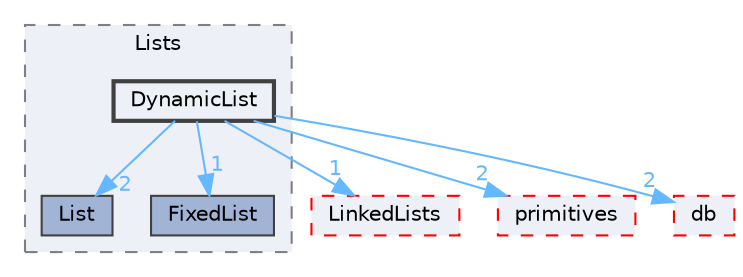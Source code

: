 digraph "src/OpenFOAM/containers/Lists/DynamicList"
{
 // LATEX_PDF_SIZE
  bgcolor="transparent";
  edge [fontname=Helvetica,fontsize=10,labelfontname=Helvetica,labelfontsize=10];
  node [fontname=Helvetica,fontsize=10,shape=box,height=0.2,width=0.4];
  compound=true
  subgraph clusterdir_f87fe3b02e96c330e8a853ff310f1666 {
    graph [ bgcolor="#edf0f7", pencolor="grey50", label="Lists", fontname=Helvetica,fontsize=10 style="filled,dashed", URL="dir_f87fe3b02e96c330e8a853ff310f1666.html",tooltip=""]
  dir_03aa4c8470f056a9cdca8307712625bf [label="List", fillcolor="#a2b4d6", color="grey25", style="filled", URL="dir_03aa4c8470f056a9cdca8307712625bf.html",tooltip=""];
  dir_8ae708bd051dd27b69149ee282cd159a [label="FixedList", fillcolor="#a2b4d6", color="grey25", style="filled", URL="dir_8ae708bd051dd27b69149ee282cd159a.html",tooltip=""];
  dir_a20ab38044f60e4dac365f73757378d6 [label="DynamicList", fillcolor="#edf0f7", color="grey25", style="filled,bold", URL="dir_a20ab38044f60e4dac365f73757378d6.html",tooltip=""];
  }
  dir_1ceeb2d59d8f320bd70a3a0eeca6c137 [label="LinkedLists", fillcolor="#edf0f7", color="red", style="filled,dashed", URL="dir_1ceeb2d59d8f320bd70a3a0eeca6c137.html",tooltip=""];
  dir_3e50f45338116b169052b428016851aa [label="primitives", fillcolor="#edf0f7", color="red", style="filled,dashed", URL="dir_3e50f45338116b169052b428016851aa.html",tooltip=""];
  dir_63c634f7a7cfd679ac26c67fb30fc32f [label="db", fillcolor="#edf0f7", color="red", style="filled,dashed", URL="dir_63c634f7a7cfd679ac26c67fb30fc32f.html",tooltip=""];
  dir_a20ab38044f60e4dac365f73757378d6->dir_03aa4c8470f056a9cdca8307712625bf [headlabel="2", labeldistance=1.5 headhref="dir_001085_002234.html" href="dir_001085_002234.html" color="steelblue1" fontcolor="steelblue1"];
  dir_a20ab38044f60e4dac365f73757378d6->dir_1ceeb2d59d8f320bd70a3a0eeca6c137 [headlabel="1", labeldistance=1.5 headhref="dir_001085_002218.html" href="dir_001085_002218.html" color="steelblue1" fontcolor="steelblue1"];
  dir_a20ab38044f60e4dac365f73757378d6->dir_3e50f45338116b169052b428016851aa [headlabel="2", labeldistance=1.5 headhref="dir_001085_003069.html" href="dir_001085_003069.html" color="steelblue1" fontcolor="steelblue1"];
  dir_a20ab38044f60e4dac365f73757378d6->dir_63c634f7a7cfd679ac26c67fb30fc32f [headlabel="2", labeldistance=1.5 headhref="dir_001085_000817.html" href="dir_001085_000817.html" color="steelblue1" fontcolor="steelblue1"];
  dir_a20ab38044f60e4dac365f73757378d6->dir_8ae708bd051dd27b69149ee282cd159a [headlabel="1", labeldistance=1.5 headhref="dir_001085_001409.html" href="dir_001085_001409.html" color="steelblue1" fontcolor="steelblue1"];
}
